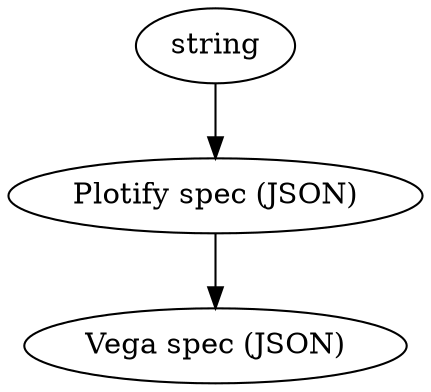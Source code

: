 digraph {
  rankdir = TB
  plotifySpec [label = "Plotify spec (JSON)"]
  vegaSpec [label = "Vega spec (JSON)"]
  string -> plotifySpec -> vegaSpec
}